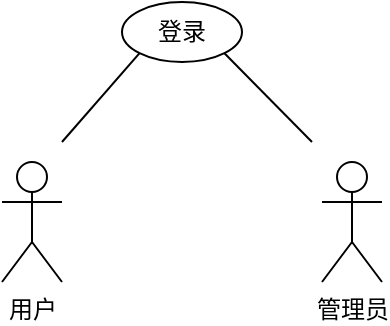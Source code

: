 <mxfile version="12.1.0" type="device" pages="4"><diagram id="FsAibAZBDH7bfsc-CzeV" name="用例图"><mxGraphModel dx="1662" dy="832" grid="1" gridSize="10" guides="1" tooltips="1" connect="1" arrows="1" fold="1" page="1" pageScale="1" pageWidth="827" pageHeight="1169" math="0" shadow="0"><root><mxCell id="0"/><mxCell id="1" parent="0"/><mxCell id="w-Ezm89EU_tnH4qYUIgM-5" style="rounded=0;orthogonalLoop=1;jettySize=auto;html=1;entryX=0;entryY=1;entryDx=0;entryDy=0;endArrow=none;endFill=0;" parent="1" target="w-Ezm89EU_tnH4qYUIgM-2" edge="1"><mxGeometry relative="1" as="geometry"><mxPoint x="90" y="120" as="sourcePoint"/></mxGeometry></mxCell><mxCell id="w-Ezm89EU_tnH4qYUIgM-1" value="用户" style="shape=umlActor;verticalLabelPosition=bottom;labelBackgroundColor=#ffffff;verticalAlign=top;html=1;outlineConnect=0;" parent="1" vertex="1"><mxGeometry x="60" y="130" width="30" height="60" as="geometry"/></mxCell><mxCell id="w-Ezm89EU_tnH4qYUIgM-2" value="登录" style="ellipse;whiteSpace=wrap;html=1;" parent="1" vertex="1"><mxGeometry x="120" y="50" width="60" height="30" as="geometry"/></mxCell><mxCell id="w-Ezm89EU_tnH4qYUIgM-6" style="rounded=0;orthogonalLoop=1;jettySize=auto;html=1;entryX=1;entryY=1;entryDx=0;entryDy=0;endArrow=none;endFill=0;" parent="1" target="w-Ezm89EU_tnH4qYUIgM-2" edge="1"><mxGeometry relative="1" as="geometry"><mxPoint x="215" y="120" as="sourcePoint"/></mxGeometry></mxCell><mxCell id="w-Ezm89EU_tnH4qYUIgM-3" value="管理员" style="shape=umlActor;verticalLabelPosition=bottom;labelBackgroundColor=#ffffff;verticalAlign=top;html=1;outlineConnect=0;" parent="1" vertex="1"><mxGeometry x="220" y="130" width="30" height="60" as="geometry"/></mxCell></root></mxGraphModel></diagram><diagram id="jjTyXwlCJuTTZWA8DQKP" name="活动图"><mxGraphModel dx="1003" dy="1189" grid="1" gridSize="10" guides="1" tooltips="1" connect="1" arrows="1" fold="1" page="1" pageScale="1" pageWidth="827" pageHeight="1169" math="0" shadow="0"><root><mxCell id="LojmhEhTwRR7uuDDpnVw-0"/><mxCell id="LojmhEhTwRR7uuDDpnVw-1" parent="LojmhEhTwRR7uuDDpnVw-0"/><mxCell id="ZancmnLcuYSD6SbXIpz9-1" value="等待用户登录" style="rounded=1;whiteSpace=wrap;html=1;arcSize=40;fontColor=#000000;fillColor=#ffffc0;strokeColor=#ff0000;" vertex="1" parent="LojmhEhTwRR7uuDDpnVw-1"><mxGeometry x="183.5" y="150.5" width="120" height="40" as="geometry"/></mxCell><mxCell id="ZancmnLcuYSD6SbXIpz9-3" value="" style="ellipse;html=1;shape=endState;fillColor=#000000;strokeColor=#ff0000;" vertex="1" parent="LojmhEhTwRR7uuDDpnVw-1"><mxGeometry x="713.5" y="155.5" width="30" height="30" as="geometry"/></mxCell><mxCell id="ZancmnLcuYSD6SbXIpz9-4" value="" style="ellipse;html=1;shape=startState;fillColor=#000000;strokeColor=#ff0000;" vertex="1" parent="LojmhEhTwRR7uuDDpnVw-1"><mxGeometry x="83.5" y="155.5" width="30" height="30" as="geometry"/></mxCell><mxCell id="ZancmnLcuYSD6SbXIpz9-5" value="" style="edgeStyle=orthogonalEdgeStyle;html=1;verticalAlign=bottom;endArrow=open;endSize=8;strokeColor=#ff0000;exitX=1;exitY=0.5;exitDx=0;exitDy=0;entryX=0;entryY=0.5;entryDx=0;entryDy=0;" edge="1" source="ZancmnLcuYSD6SbXIpz9-4" parent="LojmhEhTwRR7uuDDpnVw-1" target="ZancmnLcuYSD6SbXIpz9-1"><mxGeometry relative="1" as="geometry"><mxPoint x="193.5" y="170.5" as="targetPoint"/></mxGeometry></mxCell><mxCell id="ZancmnLcuYSD6SbXIpz9-6" value="" style="rhombus;whiteSpace=wrap;html=1;fillColor=#ffffc0;strokeColor=#ff0000;" vertex="1" parent="LojmhEhTwRR7uuDDpnVw-1"><mxGeometry x="423.5" y="158" width="30" height="25" as="geometry"/></mxCell><mxCell id="ZancmnLcuYSD6SbXIpz9-7" value="匹配" style="edgeStyle=orthogonalEdgeStyle;html=1;align=left;verticalAlign=bottom;endArrow=open;endSize=8;strokeColor=#ff0000;" edge="1" source="ZancmnLcuYSD6SbXIpz9-6" parent="LojmhEhTwRR7uuDDpnVw-1"><mxGeometry x="-1" relative="1" as="geometry"><mxPoint x="523.5" y="170.5" as="targetPoint"/></mxGeometry></mxCell><mxCell id="ZancmnLcuYSD6SbXIpz9-10" value="输入用户名和密码" style="edgeStyle=orthogonalEdgeStyle;html=1;align=left;verticalAlign=bottom;endArrow=open;endSize=8;strokeColor=#ff0000;exitX=1;exitY=0.5;exitDx=0;exitDy=0;entryX=0;entryY=0.5;entryDx=0;entryDy=0;" edge="1" parent="LojmhEhTwRR7uuDDpnVw-1" source="ZancmnLcuYSD6SbXIpz9-1" target="ZancmnLcuYSD6SbXIpz9-6"><mxGeometry x="-0.833" y="5" relative="1" as="geometry"><mxPoint x="383.5" y="170.5" as="targetPoint"/><mxPoint x="343.5" y="265.5" as="sourcePoint"/><mxPoint as="offset"/></mxGeometry></mxCell><mxCell id="ZancmnLcuYSD6SbXIpz9-11" value="找回密码" style="rounded=1;whiteSpace=wrap;html=1;arcSize=40;fontColor=#000000;fillColor=#ffffc0;strokeColor=#ff0000;" vertex="1" parent="LojmhEhTwRR7uuDDpnVw-1"><mxGeometry x="183.5" y="245.5" width="120" height="40" as="geometry"/></mxCell><mxCell id="ZancmnLcuYSD6SbXIpz9-12" value="" style="edgeStyle=orthogonalEdgeStyle;html=1;verticalAlign=bottom;endArrow=open;endSize=8;strokeColor=#ff0000;entryX=0.5;entryY=1;entryDx=0;entryDy=0;" edge="1" source="ZancmnLcuYSD6SbXIpz9-11" parent="LojmhEhTwRR7uuDDpnVw-1" target="ZancmnLcuYSD6SbXIpz9-4"><mxGeometry relative="1" as="geometry"><mxPoint x="243.5" y="345.5" as="targetPoint"/></mxGeometry></mxCell><mxCell id="ZancmnLcuYSD6SbXIpz9-13" value="忘记密码" style="edgeStyle=orthogonalEdgeStyle;html=1;align=left;verticalAlign=bottom;endArrow=open;endSize=8;strokeColor=#ff0000;exitX=0.5;exitY=1;exitDx=0;exitDy=0;entryX=0.5;entryY=0;entryDx=0;entryDy=0;" edge="1" parent="LojmhEhTwRR7uuDDpnVw-1" source="ZancmnLcuYSD6SbXIpz9-1" target="ZancmnLcuYSD6SbXIpz9-11"><mxGeometry x="0.273" y="10" relative="1" as="geometry"><mxPoint x="433.5" y="180.5" as="targetPoint"/><mxPoint x="313.5" y="180.5" as="sourcePoint"/><mxPoint as="offset"/></mxGeometry></mxCell><mxCell id="ZancmnLcuYSD6SbXIpz9-14" value="登录成功" style="rounded=1;whiteSpace=wrap;html=1;arcSize=40;fontColor=#000000;fillColor=#ffffc0;strokeColor=#ff0000;" vertex="1" parent="LojmhEhTwRR7uuDDpnVw-1"><mxGeometry x="523.5" y="150.5" width="120" height="40" as="geometry"/></mxCell><mxCell id="ZancmnLcuYSD6SbXIpz9-15" value="" style="edgeStyle=orthogonalEdgeStyle;html=1;verticalAlign=bottom;endArrow=open;endSize=8;strokeColor=#ff0000;entryX=0;entryY=0.5;entryDx=0;entryDy=0;" edge="1" source="ZancmnLcuYSD6SbXIpz9-14" parent="LojmhEhTwRR7uuDDpnVw-1" target="ZancmnLcuYSD6SbXIpz9-3"><mxGeometry relative="1" as="geometry"><mxPoint x="553.5" y="375.5" as="targetPoint"/></mxGeometry></mxCell><mxCell id="ZancmnLcuYSD6SbXIpz9-16" value="不匹配" style="edgeStyle=orthogonalEdgeStyle;html=1;align=left;verticalAlign=bottom;endArrow=open;endSize=8;strokeColor=#ff0000;exitX=0.5;exitY=0;exitDx=0;exitDy=0;entryX=0.5;entryY=0;entryDx=0;entryDy=0;" edge="1" parent="LojmhEhTwRR7uuDDpnVw-1" source="ZancmnLcuYSD6SbXIpz9-6" target="ZancmnLcuYSD6SbXIpz9-1"><mxGeometry x="0.117" y="20" relative="1" as="geometry"><mxPoint x="313.5" y="20.5" as="targetPoint"/><mxPoint x="253.5" y="200.833" as="sourcePoint"/><mxPoint as="offset"/><Array as="points"><mxPoint x="438.5" y="70.5"/><mxPoint x="243.5" y="70.5"/></Array></mxGeometry></mxCell></root></mxGraphModel></diagram><diagram id="cy8x5NJuUFoelnkRCBEk" name="顺序图"><mxGraphModel dx="583" dy="686" grid="1" gridSize="10" guides="1" tooltips="1" connect="1" arrows="1" fold="1" page="1" pageScale="1" pageWidth="827" pageHeight="1169" math="0" shadow="0"><root><mxCell id="dG55cjbYY_RXr-JPO8X6-0"/><mxCell id="dG55cjbYY_RXr-JPO8X6-1" parent="dG55cjbYY_RXr-JPO8X6-0"/><mxCell id="PIP6SSepMI0BOsKlmBHu-0" value="" style="shape=umlLifeline;participant=umlActor;perimeter=lifelinePerimeter;whiteSpace=wrap;html=1;container=1;collapsible=0;recursiveResize=0;verticalAlign=top;spacingTop=36;labelBackgroundColor=#ffffff;outlineConnect=0;size=40;" vertex="1" parent="dG55cjbYY_RXr-JPO8X6-1"><mxGeometry x="40" y="80" width="20" height="300" as="geometry"/></mxCell><mxCell id="PIP6SSepMI0BOsKlmBHu-8" value="" style="html=1;points=[];perimeter=orthogonalPerimeter;" vertex="1" parent="PIP6SSepMI0BOsKlmBHu-0"><mxGeometry x="5" y="80" width="10" height="160" as="geometry"/></mxCell><mxCell id="PIP6SSepMI0BOsKlmBHu-12" value="填写登录表单" style="html=1;verticalAlign=bottom;endArrow=block;entryX=-0.217;entryY=-0.001;entryDx=0;entryDy=0;entryPerimeter=0;" edge="1" parent="PIP6SSepMI0BOsKlmBHu-0" target="PIP6SSepMI0BOsKlmBHu-9"><mxGeometry width="80" relative="1" as="geometry"><mxPoint x="10" y="80" as="sourcePoint"/><mxPoint x="90" y="80" as="targetPoint"/></mxGeometry></mxCell><mxCell id="PIP6SSepMI0BOsKlmBHu-1" value="用户界面" style="shape=umlLifeline;perimeter=lifelinePerimeter;whiteSpace=wrap;html=1;container=1;collapsible=0;recursiveResize=0;outlineConnect=0;" vertex="1" parent="dG55cjbYY_RXr-JPO8X6-1"><mxGeometry x="120" y="80" width="100" height="300" as="geometry"/></mxCell><mxCell id="PIP6SSepMI0BOsKlmBHu-9" value="" style="html=1;points=[];perimeter=orthogonalPerimeter;" vertex="1" parent="PIP6SSepMI0BOsKlmBHu-1"><mxGeometry x="45" y="80" width="10" height="160" as="geometry"/></mxCell><mxCell id="PIP6SSepMI0BOsKlmBHu-3" value="程序逻辑层" style="shape=umlLifeline;perimeter=lifelinePerimeter;whiteSpace=wrap;html=1;container=1;collapsible=0;recursiveResize=0;outlineConnect=0;" vertex="1" parent="dG55cjbYY_RXr-JPO8X6-1"><mxGeometry x="280" y="80" width="100" height="300" as="geometry"/></mxCell><mxCell id="PIP6SSepMI0BOsKlmBHu-10" value="" style="html=1;points=[];perimeter=orthogonalPerimeter;" vertex="1" parent="PIP6SSepMI0BOsKlmBHu-3"><mxGeometry x="45" y="110" width="10" height="130" as="geometry"/></mxCell><mxCell id="PIP6SSepMI0BOsKlmBHu-7" value="程序数据库" style="shape=umlLifeline;perimeter=lifelinePerimeter;whiteSpace=wrap;html=1;container=1;collapsible=0;recursiveResize=0;outlineConnect=0;" vertex="1" parent="dG55cjbYY_RXr-JPO8X6-1"><mxGeometry x="440" y="80" width="100" height="300" as="geometry"/></mxCell><mxCell id="PIP6SSepMI0BOsKlmBHu-11" value="" style="html=1;points=[];perimeter=orthogonalPerimeter;" vertex="1" parent="PIP6SSepMI0BOsKlmBHu-7"><mxGeometry x="45" y="150" width="10" height="50" as="geometry"/></mxCell><mxCell id="PIP6SSepMI0BOsKlmBHu-13" value="发送表单数据" style="html=1;verticalAlign=bottom;endArrow=block;entryX=0.5;entryY=0.366;entryDx=0;entryDy=0;entryPerimeter=0;" edge="1" parent="dG55cjbYY_RXr-JPO8X6-1" target="PIP6SSepMI0BOsKlmBHu-3"><mxGeometry width="80" relative="1" as="geometry"><mxPoint x="175" y="190" as="sourcePoint"/><mxPoint x="287.83" y="189.84" as="targetPoint"/></mxGeometry></mxCell><mxCell id="PIP6SSepMI0BOsKlmBHu-14" value="验证数据合法性" style="html=1;verticalAlign=bottom;endArrow=block;entryX=0.5;entryY=0;entryDx=0;entryDy=0;entryPerimeter=0;" edge="1" parent="dG55cjbYY_RXr-JPO8X6-1" target="PIP6SSepMI0BOsKlmBHu-11"><mxGeometry width="80" relative="1" as="geometry"><mxPoint x="335.5" y="230.0" as="sourcePoint"/><mxPoint x="480" y="260" as="targetPoint"/></mxGeometry></mxCell><mxCell id="PIP6SSepMI0BOsKlmBHu-15" value="" style="html=1;verticalAlign=bottom;endArrow=block;exitX=0.5;exitY=1;exitDx=0;exitDy=0;exitPerimeter=0;" edge="1" parent="dG55cjbYY_RXr-JPO8X6-1" source="PIP6SSepMI0BOsKlmBHu-17" target="PIP6SSepMI0BOsKlmBHu-10"><mxGeometry width="80" relative="1" as="geometry"><mxPoint x="345.5" y="240.0" as="sourcePoint"/><mxPoint x="500" y="240.0" as="targetPoint"/></mxGeometry></mxCell><mxCell id="PIP6SSepMI0BOsKlmBHu-16" value="显示登陆结果" style="html=1;verticalAlign=bottom;endArrow=block;exitX=0.117;exitY=0.903;exitDx=0;exitDy=0;exitPerimeter=0;entryX=1.5;entryY=0.921;entryDx=0;entryDy=0;entryPerimeter=0;" edge="1" parent="dG55cjbYY_RXr-JPO8X6-1" source="PIP6SSepMI0BOsKlmBHu-10" target="PIP6SSepMI0BOsKlmBHu-9"><mxGeometry width="80" relative="1" as="geometry"><mxPoint x="500" y="290.0" as="sourcePoint"/><mxPoint x="270" y="360" as="targetPoint"/></mxGeometry></mxCell><mxCell id="PIP6SSepMI0BOsKlmBHu-17" value="" style="html=1;points=[];perimeter=orthogonalPerimeter;" vertex="1" parent="dG55cjbYY_RXr-JPO8X6-1"><mxGeometry x="330" y="275" width="10" height="10" as="geometry"/></mxCell><mxCell id="PIP6SSepMI0BOsKlmBHu-19" value="返回合法信息" style="html=1;verticalAlign=bottom;endArrow=block;exitX=0.5;exitY=1;exitDx=0;exitDy=0;exitPerimeter=0;" edge="1" parent="dG55cjbYY_RXr-JPO8X6-1" source="PIP6SSepMI0BOsKlmBHu-11" target="PIP6SSepMI0BOsKlmBHu-17"><mxGeometry width="80" relative="1" as="geometry"><mxPoint x="490" y="280.0" as="sourcePoint"/><mxPoint x="335" y="280.0" as="targetPoint"/></mxGeometry></mxCell><mxCell id="PIP6SSepMI0BOsKlmBHu-20" value="" style="html=1;points=[];perimeter=orthogonalPerimeter;" vertex="1" parent="dG55cjbYY_RXr-JPO8X6-1"><mxGeometry x="170" y="303" width="10" height="10" as="geometry"/></mxCell></root></mxGraphModel></diagram><diagram id="9lUSSQ0FWd0-RnLhvbso" name="类图"><mxGraphModel dx="1662" dy="832" grid="1" gridSize="10" guides="1" tooltips="1" connect="1" arrows="1" fold="1" page="1" pageScale="1" pageWidth="827" pageHeight="1169" math="0" shadow="0"><root><mxCell id="oUElQbqldf-TtsXeVD0N-0"/><mxCell id="oUElQbqldf-TtsXeVD0N-1" parent="oUElQbqldf-TtsXeVD0N-0"/><mxCell id="GH7hCLY2xJNgw74YBVK0-8" style="edgeStyle=none;rounded=0;orthogonalLoop=1;jettySize=auto;html=1;exitX=0;exitY=0.5;exitDx=0;exitDy=0;endArrow=block;endFill=0;entryX=1;entryY=0.5;entryDx=0;entryDy=0;" parent="oUElQbqldf-TtsXeVD0N-1" source="GH7hCLY2xJNgw74YBVK0-5" target="GH7hCLY2xJNgw74YBVK0-9" edge="1"><mxGeometry relative="1" as="geometry"><mxPoint x="120" y="220" as="targetPoint"/></mxGeometry></mxCell><mxCell id="GH7hCLY2xJNgw74YBVK0-4" value="&lt;&lt; entity &gt;&gt; Administrator" style="swimlane;fontStyle=1;align=center;verticalAlign=top;childLayout=stackLayout;horizontal=1;startSize=26;horizontalStack=0;resizeParent=1;resizeParentMax=0;resizeLast=0;collapsible=1;marginBottom=0;" parent="oUElQbqldf-TtsXeVD0N-1" vertex="1"><mxGeometry x="300" y="66" width="160" height="86" as="geometry"/></mxCell><mxCell id="GH7hCLY2xJNgw74YBVK0-5" value="+ field: type" style="text;strokeColor=none;fillColor=none;align=left;verticalAlign=top;spacingLeft=4;spacingRight=4;overflow=hidden;rotatable=0;points=[[0,0.5],[1,0.5]];portConstraint=eastwest;" parent="GH7hCLY2xJNgw74YBVK0-4" vertex="1"><mxGeometry y="26" width="160" height="26" as="geometry"/></mxCell><mxCell id="GH7hCLY2xJNgw74YBVK0-6" value="" style="line;strokeWidth=1;fillColor=none;align=left;verticalAlign=middle;spacingTop=-1;spacingLeft=3;spacingRight=3;rotatable=0;labelPosition=right;points=[];portConstraint=eastwest;" parent="GH7hCLY2xJNgw74YBVK0-4" vertex="1"><mxGeometry y="52" width="160" height="8" as="geometry"/></mxCell><mxCell id="GH7hCLY2xJNgw74YBVK0-7" value="+ method(type): type" style="text;strokeColor=none;fillColor=none;align=left;verticalAlign=top;spacingLeft=4;spacingRight=4;overflow=hidden;rotatable=0;points=[[0,0.5],[1,0.5]];portConstraint=eastwest;" parent="GH7hCLY2xJNgw74YBVK0-4" vertex="1"><mxGeometry y="60" width="160" height="26" as="geometry"/></mxCell><mxCell id="GH7hCLY2xJNgw74YBVK0-0" value="&lt;&lt; entity &gt;&gt; User" style="swimlane;fontStyle=1;align=center;verticalAlign=top;childLayout=stackLayout;horizontal=1;startSize=26;horizontalStack=0;resizeParent=1;resizeParentMax=0;resizeLast=0;collapsible=1;marginBottom=0;" parent="oUElQbqldf-TtsXeVD0N-1" vertex="1"><mxGeometry x="40" y="40" width="160" height="138" as="geometry"/></mxCell><mxCell id="GH7hCLY2xJNgw74YBVK0-1" value="+ UserID: string" style="text;strokeColor=none;fillColor=none;align=left;verticalAlign=top;spacingLeft=4;spacingRight=4;overflow=hidden;rotatable=0;points=[[0,0.5],[1,0.5]];portConstraint=eastwest;" parent="GH7hCLY2xJNgw74YBVK0-0" vertex="1"><mxGeometry y="26" width="160" height="26" as="geometry"/></mxCell><mxCell id="GH7hCLY2xJNgw74YBVK0-9" value="+ PasswordHash: string" style="text;strokeColor=none;fillColor=none;align=left;verticalAlign=top;spacingLeft=4;spacingRight=4;overflow=hidden;rotatable=0;points=[[0,0.5],[1,0.5]];portConstraint=eastwest;" parent="GH7hCLY2xJNgw74YBVK0-0" vertex="1"><mxGeometry y="52" width="160" height="26" as="geometry"/></mxCell><mxCell id="GH7hCLY2xJNgw74YBVK0-2" value="" style="line;strokeWidth=1;fillColor=none;align=left;verticalAlign=middle;spacingTop=-1;spacingLeft=3;spacingRight=3;rotatable=0;labelPosition=right;points=[];portConstraint=eastwest;" parent="GH7hCLY2xJNgw74YBVK0-0" vertex="1"><mxGeometry y="78" width="160" height="8" as="geometry"/></mxCell><mxCell id="GH7hCLY2xJNgw74YBVK0-3" value="+ Login()" style="text;strokeColor=none;fillColor=none;align=left;verticalAlign=top;spacingLeft=4;spacingRight=4;overflow=hidden;rotatable=0;points=[[0,0.5],[1,0.5]];portConstraint=eastwest;" parent="GH7hCLY2xJNgw74YBVK0-0" vertex="1"><mxGeometry y="86" width="160" height="26" as="geometry"/></mxCell><mxCell id="GH7hCLY2xJNgw74YBVK0-10" value="+ RetrievePW()" style="text;strokeColor=none;fillColor=none;align=left;verticalAlign=top;spacingLeft=4;spacingRight=4;overflow=hidden;rotatable=0;points=[[0,0.5],[1,0.5]];portConstraint=eastwest;" parent="GH7hCLY2xJNgw74YBVK0-0" vertex="1"><mxGeometry y="112" width="160" height="26" as="geometry"/></mxCell></root></mxGraphModel></diagram></mxfile>